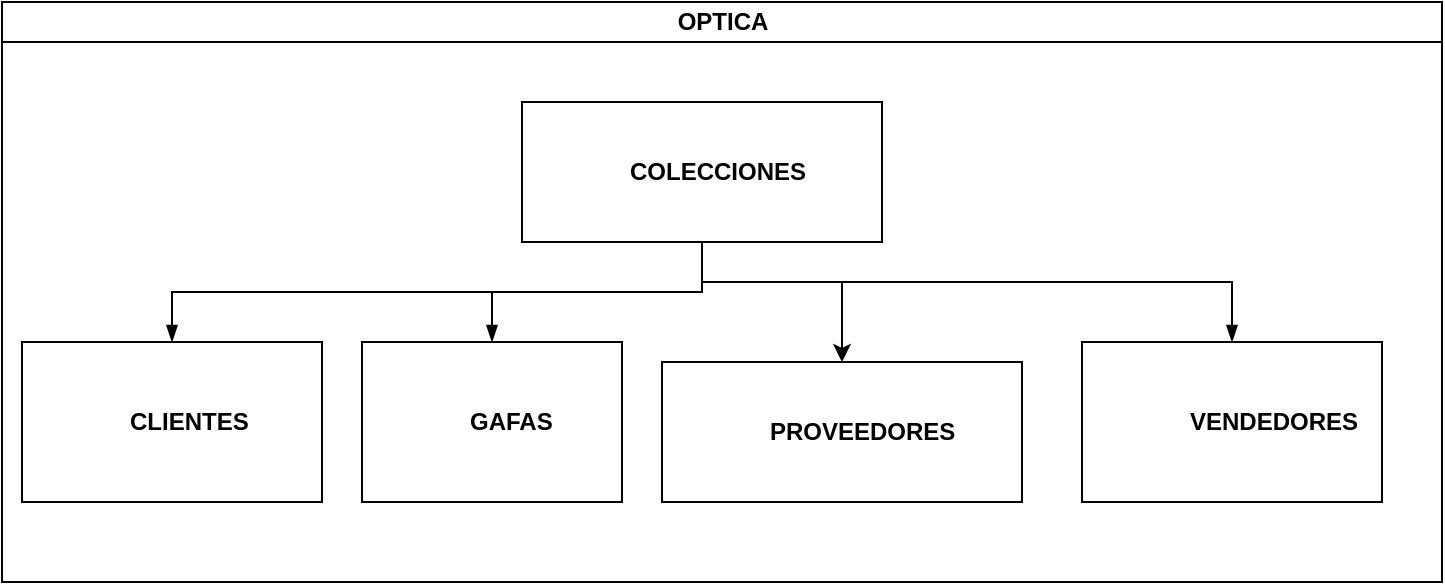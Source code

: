<mxfile version="24.2.1" type="device">
  <diagram id="prtHgNgQTEPvFCAcTncT" name="Page-1">
    <mxGraphModel dx="1707" dy="434" grid="1" gridSize="10" guides="1" tooltips="1" connect="1" arrows="1" fold="1" page="1" pageScale="1" pageWidth="827" pageHeight="1169" math="0" shadow="0">
      <root>
        <mxCell id="0" />
        <mxCell id="1" parent="0" />
        <UserObject label="OPTICA" link="data:page/id,prtHgNgQTEPvFCAcTncT" id="dNxyNK7c78bLwvsdeMH5-11">
          <mxCell style="swimlane;html=1;startSize=20;horizontal=1;containerType=tree;glass=0;" parent="1" vertex="1">
            <mxGeometry x="-90" y="110" width="720" height="290" as="geometry" />
          </mxCell>
        </UserObject>
        <UserObject label="COLECCIONES" name="COLECCIONES" placeholders="1" id="dNxyNK7c78bLwvsdeMH5-12">
          <mxCell style="label;whiteSpace=wrap;html=1;rounded=0;glass=0;treeMoving=1;treeFolding=1;" parent="dNxyNK7c78bLwvsdeMH5-11" vertex="1">
            <mxGeometry x="260" y="50" width="180" height="70" as="geometry" />
          </mxCell>
        </UserObject>
        <mxCell id="dNxyNK7c78bLwvsdeMH5-13" value="" style="endArrow=blockThin;endFill=1;fontSize=11;edgeStyle=elbowEdgeStyle;elbow=vertical;rounded=0;" parent="dNxyNK7c78bLwvsdeMH5-11" source="dNxyNK7c78bLwvsdeMH5-12" target="dNxyNK7c78bLwvsdeMH5-14" edge="1">
          <mxGeometry relative="1" as="geometry" />
        </mxCell>
        <UserObject label="CLIENTES" name="Edward Morrison" position="Brand Manager" location="Office 2" email="me@example.com" placeholders="1" id="dNxyNK7c78bLwvsdeMH5-14">
          <mxCell style="label;whiteSpace=wrap;html=1;rounded=0;glass=0;treeFolding=1;treeMoving=1;" parent="dNxyNK7c78bLwvsdeMH5-11" vertex="1">
            <mxGeometry x="10" y="170" width="150" height="80" as="geometry" />
          </mxCell>
        </UserObject>
        <mxCell id="dNxyNK7c78bLwvsdeMH5-15" value="" style="endArrow=blockThin;endFill=1;fontSize=11;edgeStyle=elbowEdgeStyle;elbow=vertical;rounded=0;" parent="dNxyNK7c78bLwvsdeMH5-11" source="dNxyNK7c78bLwvsdeMH5-12" target="dNxyNK7c78bLwvsdeMH5-16" edge="1">
          <mxGeometry relative="1" as="geometry" />
        </mxCell>
        <UserObject label="GAFAS" name="Evan Valet" position="HR Director" location="Office 4" email="me@example.com" placeholders="1" id="dNxyNK7c78bLwvsdeMH5-16">
          <mxCell style="label;whiteSpace=wrap;html=1;rounded=0;glass=0;treeFolding=1;treeMoving=1;" parent="dNxyNK7c78bLwvsdeMH5-11" vertex="1">
            <mxGeometry x="180" y="170" width="130" height="80" as="geometry" />
          </mxCell>
        </UserObject>
        <mxCell id="dNxyNK7c78bLwvsdeMH5-17" value="" style="endArrow=blockThin;endFill=1;fontSize=11;edgeStyle=elbowEdgeStyle;elbow=vertical;rounded=0;" parent="dNxyNK7c78bLwvsdeMH5-11" target="wkQ1PUpj18Ejz9vK6cLr-2" edge="1">
          <mxGeometry relative="1" as="geometry">
            <mxPoint x="420" y="150" as="sourcePoint" />
            <Array as="points">
              <mxPoint x="420" y="140" />
              <mxPoint x="490" y="140" />
            </Array>
          </mxGeometry>
        </mxCell>
        <UserObject label="VENDEDORES" name="Alison Donovan" position="System Admin" location="Office 3" email="me@example.com" placeholders="1" id="wkQ1PUpj18Ejz9vK6cLr-2">
          <mxCell style="label;whiteSpace=wrap;html=1;rounded=0;glass=0;" vertex="1" parent="dNxyNK7c78bLwvsdeMH5-11">
            <mxGeometry x="540" y="170" width="150" height="80" as="geometry" />
          </mxCell>
        </UserObject>
        <mxCell id="wkQ1PUpj18Ejz9vK6cLr-6" value="" style="edgeStyle=orthogonalEdgeStyle;rounded=0;orthogonalLoop=1;jettySize=auto;html=1;" edge="1" source="dNxyNK7c78bLwvsdeMH5-12" target="wkQ1PUpj18Ejz9vK6cLr-7" parent="dNxyNK7c78bLwvsdeMH5-11">
          <mxGeometry relative="1" as="geometry">
            <Array as="points">
              <mxPoint x="350" y="140" />
              <mxPoint x="420" y="140" />
            </Array>
          </mxGeometry>
        </mxCell>
        <UserObject label="PROVEEDORES" name="COLECCIONES" placeholders="1" id="wkQ1PUpj18Ejz9vK6cLr-7">
          <mxCell style="label;whiteSpace=wrap;html=1;rounded=0;glass=0;treeMoving=1;treeFolding=1;" vertex="1" parent="dNxyNK7c78bLwvsdeMH5-11">
            <mxGeometry x="330" y="180" width="180" height="70" as="geometry" />
          </mxCell>
        </UserObject>
      </root>
    </mxGraphModel>
  </diagram>
</mxfile>
